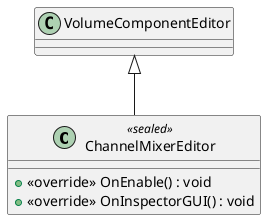 @startuml
class ChannelMixerEditor <<sealed>> {
    + <<override>> OnEnable() : void
    + <<override>> OnInspectorGUI() : void
}
VolumeComponentEditor <|-- ChannelMixerEditor
@enduml
